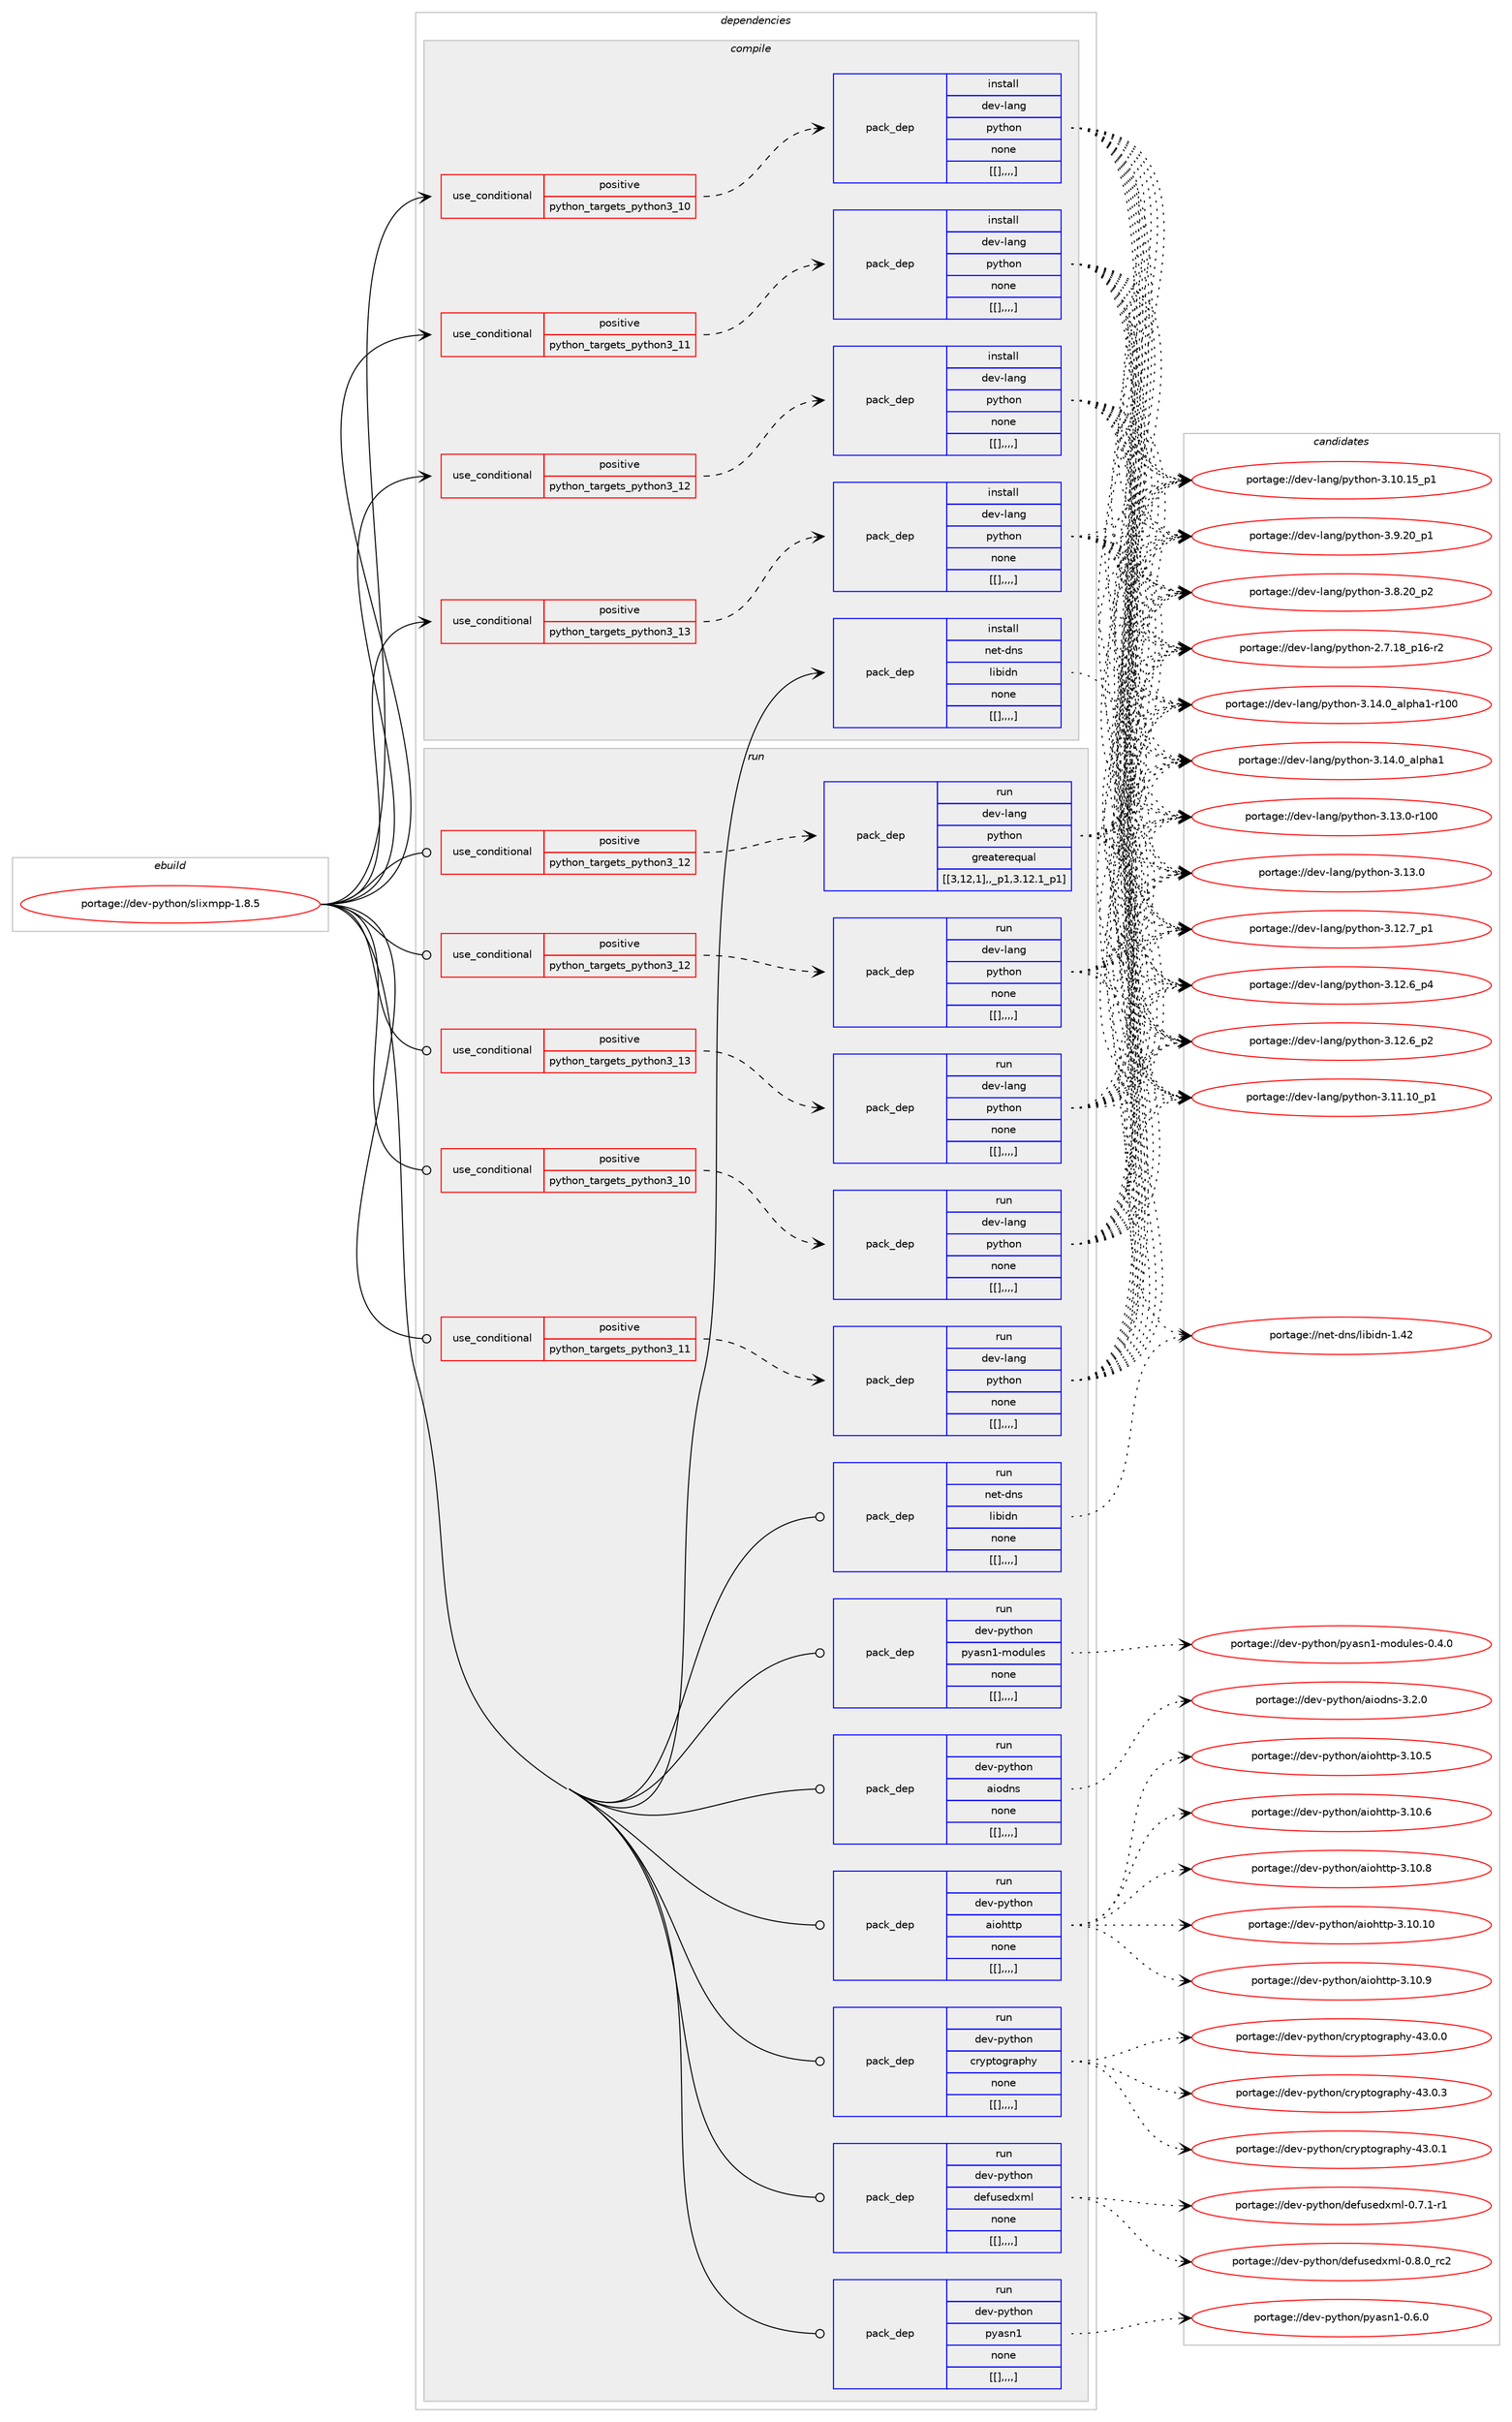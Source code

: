 digraph prolog {

# *************
# Graph options
# *************

newrank=true;
concentrate=true;
compound=true;
graph [rankdir=LR,fontname=Helvetica,fontsize=10,ranksep=1.5];#, ranksep=2.5, nodesep=0.2];
edge  [arrowhead=vee];
node  [fontname=Helvetica,fontsize=10];

# **********
# The ebuild
# **********

subgraph cluster_leftcol {
color=gray;
label=<<i>ebuild</i>>;
id [label="portage://dev-python/slixmpp-1.8.5", color=red, width=4, href="../dev-python/slixmpp-1.8.5.svg"];
}

# ****************
# The dependencies
# ****************

subgraph cluster_midcol {
color=gray;
label=<<i>dependencies</i>>;
subgraph cluster_compile {
fillcolor="#eeeeee";
style=filled;
label=<<i>compile</i>>;
subgraph cond42497 {
dependency170569 [label=<<TABLE BORDER="0" CELLBORDER="1" CELLSPACING="0" CELLPADDING="4"><TR><TD ROWSPAN="3" CELLPADDING="10">use_conditional</TD></TR><TR><TD>positive</TD></TR><TR><TD>python_targets_python3_10</TD></TR></TABLE>>, shape=none, color=red];
subgraph pack126722 {
dependency170573 [label=<<TABLE BORDER="0" CELLBORDER="1" CELLSPACING="0" CELLPADDING="4" WIDTH="220"><TR><TD ROWSPAN="6" CELLPADDING="30">pack_dep</TD></TR><TR><TD WIDTH="110">install</TD></TR><TR><TD>dev-lang</TD></TR><TR><TD>python</TD></TR><TR><TD>none</TD></TR><TR><TD>[[],,,,]</TD></TR></TABLE>>, shape=none, color=blue];
}
dependency170569:e -> dependency170573:w [weight=20,style="dashed",arrowhead="vee"];
}
id:e -> dependency170569:w [weight=20,style="solid",arrowhead="vee"];
subgraph cond42521 {
dependency170613 [label=<<TABLE BORDER="0" CELLBORDER="1" CELLSPACING="0" CELLPADDING="4"><TR><TD ROWSPAN="3" CELLPADDING="10">use_conditional</TD></TR><TR><TD>positive</TD></TR><TR><TD>python_targets_python3_11</TD></TR></TABLE>>, shape=none, color=red];
subgraph pack126750 {
dependency170650 [label=<<TABLE BORDER="0" CELLBORDER="1" CELLSPACING="0" CELLPADDING="4" WIDTH="220"><TR><TD ROWSPAN="6" CELLPADDING="30">pack_dep</TD></TR><TR><TD WIDTH="110">install</TD></TR><TR><TD>dev-lang</TD></TR><TR><TD>python</TD></TR><TR><TD>none</TD></TR><TR><TD>[[],,,,]</TD></TR></TABLE>>, shape=none, color=blue];
}
dependency170613:e -> dependency170650:w [weight=20,style="dashed",arrowhead="vee"];
}
id:e -> dependency170613:w [weight=20,style="solid",arrowhead="vee"];
subgraph cond42539 {
dependency170660 [label=<<TABLE BORDER="0" CELLBORDER="1" CELLSPACING="0" CELLPADDING="4"><TR><TD ROWSPAN="3" CELLPADDING="10">use_conditional</TD></TR><TR><TD>positive</TD></TR><TR><TD>python_targets_python3_12</TD></TR></TABLE>>, shape=none, color=red];
subgraph pack126783 {
dependency170662 [label=<<TABLE BORDER="0" CELLBORDER="1" CELLSPACING="0" CELLPADDING="4" WIDTH="220"><TR><TD ROWSPAN="6" CELLPADDING="30">pack_dep</TD></TR><TR><TD WIDTH="110">install</TD></TR><TR><TD>dev-lang</TD></TR><TR><TD>python</TD></TR><TR><TD>none</TD></TR><TR><TD>[[],,,,]</TD></TR></TABLE>>, shape=none, color=blue];
}
dependency170660:e -> dependency170662:w [weight=20,style="dashed",arrowhead="vee"];
}
id:e -> dependency170660:w [weight=20,style="solid",arrowhead="vee"];
subgraph cond42540 {
dependency170671 [label=<<TABLE BORDER="0" CELLBORDER="1" CELLSPACING="0" CELLPADDING="4"><TR><TD ROWSPAN="3" CELLPADDING="10">use_conditional</TD></TR><TR><TD>positive</TD></TR><TR><TD>python_targets_python3_13</TD></TR></TABLE>>, shape=none, color=red];
subgraph pack126795 {
dependency170700 [label=<<TABLE BORDER="0" CELLBORDER="1" CELLSPACING="0" CELLPADDING="4" WIDTH="220"><TR><TD ROWSPAN="6" CELLPADDING="30">pack_dep</TD></TR><TR><TD WIDTH="110">install</TD></TR><TR><TD>dev-lang</TD></TR><TR><TD>python</TD></TR><TR><TD>none</TD></TR><TR><TD>[[],,,,]</TD></TR></TABLE>>, shape=none, color=blue];
}
dependency170671:e -> dependency170700:w [weight=20,style="dashed",arrowhead="vee"];
}
id:e -> dependency170671:w [weight=20,style="solid",arrowhead="vee"];
subgraph pack126810 {
dependency170714 [label=<<TABLE BORDER="0" CELLBORDER="1" CELLSPACING="0" CELLPADDING="4" WIDTH="220"><TR><TD ROWSPAN="6" CELLPADDING="30">pack_dep</TD></TR><TR><TD WIDTH="110">install</TD></TR><TR><TD>net-dns</TD></TR><TR><TD>libidn</TD></TR><TR><TD>none</TD></TR><TR><TD>[[],,,,]</TD></TR></TABLE>>, shape=none, color=blue];
}
id:e -> dependency170714:w [weight=20,style="solid",arrowhead="vee"];
}
subgraph cluster_compileandrun {
fillcolor="#eeeeee";
style=filled;
label=<<i>compile and run</i>>;
}
subgraph cluster_run {
fillcolor="#eeeeee";
style=filled;
label=<<i>run</i>>;
subgraph cond42577 {
dependency170806 [label=<<TABLE BORDER="0" CELLBORDER="1" CELLSPACING="0" CELLPADDING="4"><TR><TD ROWSPAN="3" CELLPADDING="10">use_conditional</TD></TR><TR><TD>positive</TD></TR><TR><TD>python_targets_python3_10</TD></TR></TABLE>>, shape=none, color=red];
subgraph pack126890 {
dependency170863 [label=<<TABLE BORDER="0" CELLBORDER="1" CELLSPACING="0" CELLPADDING="4" WIDTH="220"><TR><TD ROWSPAN="6" CELLPADDING="30">pack_dep</TD></TR><TR><TD WIDTH="110">run</TD></TR><TR><TD>dev-lang</TD></TR><TR><TD>python</TD></TR><TR><TD>none</TD></TR><TR><TD>[[],,,,]</TD></TR></TABLE>>, shape=none, color=blue];
}
dependency170806:e -> dependency170863:w [weight=20,style="dashed",arrowhead="vee"];
}
id:e -> dependency170806:w [weight=20,style="solid",arrowhead="odot"];
subgraph cond42652 {
dependency170971 [label=<<TABLE BORDER="0" CELLBORDER="1" CELLSPACING="0" CELLPADDING="4"><TR><TD ROWSPAN="3" CELLPADDING="10">use_conditional</TD></TR><TR><TD>positive</TD></TR><TR><TD>python_targets_python3_11</TD></TR></TABLE>>, shape=none, color=red];
subgraph pack126983 {
dependency171028 [label=<<TABLE BORDER="0" CELLBORDER="1" CELLSPACING="0" CELLPADDING="4" WIDTH="220"><TR><TD ROWSPAN="6" CELLPADDING="30">pack_dep</TD></TR><TR><TD WIDTH="110">run</TD></TR><TR><TD>dev-lang</TD></TR><TR><TD>python</TD></TR><TR><TD>none</TD></TR><TR><TD>[[],,,,]</TD></TR></TABLE>>, shape=none, color=blue];
}
dependency170971:e -> dependency171028:w [weight=20,style="dashed",arrowhead="vee"];
}
id:e -> dependency170971:w [weight=20,style="solid",arrowhead="odot"];
subgraph cond42691 {
dependency171034 [label=<<TABLE BORDER="0" CELLBORDER="1" CELLSPACING="0" CELLPADDING="4"><TR><TD ROWSPAN="3" CELLPADDING="10">use_conditional</TD></TR><TR><TD>positive</TD></TR><TR><TD>python_targets_python3_12</TD></TR></TABLE>>, shape=none, color=red];
subgraph pack127004 {
dependency171070 [label=<<TABLE BORDER="0" CELLBORDER="1" CELLSPACING="0" CELLPADDING="4" WIDTH="220"><TR><TD ROWSPAN="6" CELLPADDING="30">pack_dep</TD></TR><TR><TD WIDTH="110">run</TD></TR><TR><TD>dev-lang</TD></TR><TR><TD>python</TD></TR><TR><TD>greaterequal</TD></TR><TR><TD>[[3,12,1],,_p1,3.12.1_p1]</TD></TR></TABLE>>, shape=none, color=blue];
}
dependency171034:e -> dependency171070:w [weight=20,style="dashed",arrowhead="vee"];
}
id:e -> dependency171034:w [weight=20,style="solid",arrowhead="odot"];
subgraph cond42744 {
dependency171159 [label=<<TABLE BORDER="0" CELLBORDER="1" CELLSPACING="0" CELLPADDING="4"><TR><TD ROWSPAN="3" CELLPADDING="10">use_conditional</TD></TR><TR><TD>positive</TD></TR><TR><TD>python_targets_python3_12</TD></TR></TABLE>>, shape=none, color=red];
subgraph pack127077 {
dependency171182 [label=<<TABLE BORDER="0" CELLBORDER="1" CELLSPACING="0" CELLPADDING="4" WIDTH="220"><TR><TD ROWSPAN="6" CELLPADDING="30">pack_dep</TD></TR><TR><TD WIDTH="110">run</TD></TR><TR><TD>dev-lang</TD></TR><TR><TD>python</TD></TR><TR><TD>none</TD></TR><TR><TD>[[],,,,]</TD></TR></TABLE>>, shape=none, color=blue];
}
dependency171159:e -> dependency171182:w [weight=20,style="dashed",arrowhead="vee"];
}
id:e -> dependency171159:w [weight=20,style="solid",arrowhead="odot"];
subgraph cond42764 {
dependency171214 [label=<<TABLE BORDER="0" CELLBORDER="1" CELLSPACING="0" CELLPADDING="4"><TR><TD ROWSPAN="3" CELLPADDING="10">use_conditional</TD></TR><TR><TD>positive</TD></TR><TR><TD>python_targets_python3_13</TD></TR></TABLE>>, shape=none, color=red];
subgraph pack127109 {
dependency171229 [label=<<TABLE BORDER="0" CELLBORDER="1" CELLSPACING="0" CELLPADDING="4" WIDTH="220"><TR><TD ROWSPAN="6" CELLPADDING="30">pack_dep</TD></TR><TR><TD WIDTH="110">run</TD></TR><TR><TD>dev-lang</TD></TR><TR><TD>python</TD></TR><TR><TD>none</TD></TR><TR><TD>[[],,,,]</TD></TR></TABLE>>, shape=none, color=blue];
}
dependency171214:e -> dependency171229:w [weight=20,style="dashed",arrowhead="vee"];
}
id:e -> dependency171214:w [weight=20,style="solid",arrowhead="odot"];
subgraph pack127132 {
dependency171347 [label=<<TABLE BORDER="0" CELLBORDER="1" CELLSPACING="0" CELLPADDING="4" WIDTH="220"><TR><TD ROWSPAN="6" CELLPADDING="30">pack_dep</TD></TR><TR><TD WIDTH="110">run</TD></TR><TR><TD>dev-python</TD></TR><TR><TD>aiodns</TD></TR><TR><TD>none</TD></TR><TR><TD>[[],,,,]</TD></TR></TABLE>>, shape=none, color=blue];
}
id:e -> dependency171347:w [weight=20,style="solid",arrowhead="odot"];
subgraph pack127200 {
dependency171391 [label=<<TABLE BORDER="0" CELLBORDER="1" CELLSPACING="0" CELLPADDING="4" WIDTH="220"><TR><TD ROWSPAN="6" CELLPADDING="30">pack_dep</TD></TR><TR><TD WIDTH="110">run</TD></TR><TR><TD>dev-python</TD></TR><TR><TD>aiohttp</TD></TR><TR><TD>none</TD></TR><TR><TD>[[],,,,]</TD></TR></TABLE>>, shape=none, color=blue];
}
id:e -> dependency171391:w [weight=20,style="solid",arrowhead="odot"];
subgraph pack127214 {
dependency171463 [label=<<TABLE BORDER="0" CELLBORDER="1" CELLSPACING="0" CELLPADDING="4" WIDTH="220"><TR><TD ROWSPAN="6" CELLPADDING="30">pack_dep</TD></TR><TR><TD WIDTH="110">run</TD></TR><TR><TD>dev-python</TD></TR><TR><TD>cryptography</TD></TR><TR><TD>none</TD></TR><TR><TD>[[],,,,]</TD></TR></TABLE>>, shape=none, color=blue];
}
id:e -> dependency171463:w [weight=20,style="solid",arrowhead="odot"];
subgraph pack127252 {
dependency171467 [label=<<TABLE BORDER="0" CELLBORDER="1" CELLSPACING="0" CELLPADDING="4" WIDTH="220"><TR><TD ROWSPAN="6" CELLPADDING="30">pack_dep</TD></TR><TR><TD WIDTH="110">run</TD></TR><TR><TD>dev-python</TD></TR><TR><TD>defusedxml</TD></TR><TR><TD>none</TD></TR><TR><TD>[[],,,,]</TD></TR></TABLE>>, shape=none, color=blue];
}
id:e -> dependency171467:w [weight=20,style="solid",arrowhead="odot"];
subgraph pack127254 {
dependency171516 [label=<<TABLE BORDER="0" CELLBORDER="1" CELLSPACING="0" CELLPADDING="4" WIDTH="220"><TR><TD ROWSPAN="6" CELLPADDING="30">pack_dep</TD></TR><TR><TD WIDTH="110">run</TD></TR><TR><TD>dev-python</TD></TR><TR><TD>pyasn1</TD></TR><TR><TD>none</TD></TR><TR><TD>[[],,,,]</TD></TR></TABLE>>, shape=none, color=blue];
}
id:e -> dependency171516:w [weight=20,style="solid",arrowhead="odot"];
subgraph pack127287 {
dependency171522 [label=<<TABLE BORDER="0" CELLBORDER="1" CELLSPACING="0" CELLPADDING="4" WIDTH="220"><TR><TD ROWSPAN="6" CELLPADDING="30">pack_dep</TD></TR><TR><TD WIDTH="110">run</TD></TR><TR><TD>dev-python</TD></TR><TR><TD>pyasn1-modules</TD></TR><TR><TD>none</TD></TR><TR><TD>[[],,,,]</TD></TR></TABLE>>, shape=none, color=blue];
}
id:e -> dependency171522:w [weight=20,style="solid",arrowhead="odot"];
subgraph pack127301 {
dependency171575 [label=<<TABLE BORDER="0" CELLBORDER="1" CELLSPACING="0" CELLPADDING="4" WIDTH="220"><TR><TD ROWSPAN="6" CELLPADDING="30">pack_dep</TD></TR><TR><TD WIDTH="110">run</TD></TR><TR><TD>net-dns</TD></TR><TR><TD>libidn</TD></TR><TR><TD>none</TD></TR><TR><TD>[[],,,,]</TD></TR></TABLE>>, shape=none, color=blue];
}
id:e -> dependency171575:w [weight=20,style="solid",arrowhead="odot"];
}
}

# **************
# The candidates
# **************

subgraph cluster_choices {
rank=same;
color=gray;
label=<<i>candidates</i>>;

subgraph choice127094 {
color=black;
nodesep=1;
choice100101118451089711010347112121116104111110455146495246489597108112104974945114494848 [label="portage://dev-lang/python-3.14.0_alpha1-r100", color=red, width=4,href="../dev-lang/python-3.14.0_alpha1-r100.svg"];
choice1001011184510897110103471121211161041111104551464952464895971081121049749 [label="portage://dev-lang/python-3.14.0_alpha1", color=red, width=4,href="../dev-lang/python-3.14.0_alpha1.svg"];
choice1001011184510897110103471121211161041111104551464951464845114494848 [label="portage://dev-lang/python-3.13.0-r100", color=red, width=4,href="../dev-lang/python-3.13.0-r100.svg"];
choice10010111845108971101034711212111610411111045514649514648 [label="portage://dev-lang/python-3.13.0", color=red, width=4,href="../dev-lang/python-3.13.0.svg"];
choice100101118451089711010347112121116104111110455146495046559511249 [label="portage://dev-lang/python-3.12.7_p1", color=red, width=4,href="../dev-lang/python-3.12.7_p1.svg"];
choice100101118451089711010347112121116104111110455146495046549511252 [label="portage://dev-lang/python-3.12.6_p4", color=red, width=4,href="../dev-lang/python-3.12.6_p4.svg"];
choice100101118451089711010347112121116104111110455146495046549511250 [label="portage://dev-lang/python-3.12.6_p2", color=red, width=4,href="../dev-lang/python-3.12.6_p2.svg"];
choice10010111845108971101034711212111610411111045514649494649489511249 [label="portage://dev-lang/python-3.11.10_p1", color=red, width=4,href="../dev-lang/python-3.11.10_p1.svg"];
choice10010111845108971101034711212111610411111045514649484649539511249 [label="portage://dev-lang/python-3.10.15_p1", color=red, width=4,href="../dev-lang/python-3.10.15_p1.svg"];
choice100101118451089711010347112121116104111110455146574650489511249 [label="portage://dev-lang/python-3.9.20_p1", color=red, width=4,href="../dev-lang/python-3.9.20_p1.svg"];
choice100101118451089711010347112121116104111110455146564650489511250 [label="portage://dev-lang/python-3.8.20_p2", color=red, width=4,href="../dev-lang/python-3.8.20_p2.svg"];
choice100101118451089711010347112121116104111110455046554649569511249544511450 [label="portage://dev-lang/python-2.7.18_p16-r2", color=red, width=4,href="../dev-lang/python-2.7.18_p16-r2.svg"];
dependency170573:e -> choice100101118451089711010347112121116104111110455146495246489597108112104974945114494848:w [style=dotted,weight="100"];
dependency170573:e -> choice1001011184510897110103471121211161041111104551464952464895971081121049749:w [style=dotted,weight="100"];
dependency170573:e -> choice1001011184510897110103471121211161041111104551464951464845114494848:w [style=dotted,weight="100"];
dependency170573:e -> choice10010111845108971101034711212111610411111045514649514648:w [style=dotted,weight="100"];
dependency170573:e -> choice100101118451089711010347112121116104111110455146495046559511249:w [style=dotted,weight="100"];
dependency170573:e -> choice100101118451089711010347112121116104111110455146495046549511252:w [style=dotted,weight="100"];
dependency170573:e -> choice100101118451089711010347112121116104111110455146495046549511250:w [style=dotted,weight="100"];
dependency170573:e -> choice10010111845108971101034711212111610411111045514649494649489511249:w [style=dotted,weight="100"];
dependency170573:e -> choice10010111845108971101034711212111610411111045514649484649539511249:w [style=dotted,weight="100"];
dependency170573:e -> choice100101118451089711010347112121116104111110455146574650489511249:w [style=dotted,weight="100"];
dependency170573:e -> choice100101118451089711010347112121116104111110455146564650489511250:w [style=dotted,weight="100"];
dependency170573:e -> choice100101118451089711010347112121116104111110455046554649569511249544511450:w [style=dotted,weight="100"];
}
subgraph choice127098 {
color=black;
nodesep=1;
choice100101118451089711010347112121116104111110455146495246489597108112104974945114494848 [label="portage://dev-lang/python-3.14.0_alpha1-r100", color=red, width=4,href="../dev-lang/python-3.14.0_alpha1-r100.svg"];
choice1001011184510897110103471121211161041111104551464952464895971081121049749 [label="portage://dev-lang/python-3.14.0_alpha1", color=red, width=4,href="../dev-lang/python-3.14.0_alpha1.svg"];
choice1001011184510897110103471121211161041111104551464951464845114494848 [label="portage://dev-lang/python-3.13.0-r100", color=red, width=4,href="../dev-lang/python-3.13.0-r100.svg"];
choice10010111845108971101034711212111610411111045514649514648 [label="portage://dev-lang/python-3.13.0", color=red, width=4,href="../dev-lang/python-3.13.0.svg"];
choice100101118451089711010347112121116104111110455146495046559511249 [label="portage://dev-lang/python-3.12.7_p1", color=red, width=4,href="../dev-lang/python-3.12.7_p1.svg"];
choice100101118451089711010347112121116104111110455146495046549511252 [label="portage://dev-lang/python-3.12.6_p4", color=red, width=4,href="../dev-lang/python-3.12.6_p4.svg"];
choice100101118451089711010347112121116104111110455146495046549511250 [label="portage://dev-lang/python-3.12.6_p2", color=red, width=4,href="../dev-lang/python-3.12.6_p2.svg"];
choice10010111845108971101034711212111610411111045514649494649489511249 [label="portage://dev-lang/python-3.11.10_p1", color=red, width=4,href="../dev-lang/python-3.11.10_p1.svg"];
choice10010111845108971101034711212111610411111045514649484649539511249 [label="portage://dev-lang/python-3.10.15_p1", color=red, width=4,href="../dev-lang/python-3.10.15_p1.svg"];
choice100101118451089711010347112121116104111110455146574650489511249 [label="portage://dev-lang/python-3.9.20_p1", color=red, width=4,href="../dev-lang/python-3.9.20_p1.svg"];
choice100101118451089711010347112121116104111110455146564650489511250 [label="portage://dev-lang/python-3.8.20_p2", color=red, width=4,href="../dev-lang/python-3.8.20_p2.svg"];
choice100101118451089711010347112121116104111110455046554649569511249544511450 [label="portage://dev-lang/python-2.7.18_p16-r2", color=red, width=4,href="../dev-lang/python-2.7.18_p16-r2.svg"];
dependency170650:e -> choice100101118451089711010347112121116104111110455146495246489597108112104974945114494848:w [style=dotted,weight="100"];
dependency170650:e -> choice1001011184510897110103471121211161041111104551464952464895971081121049749:w [style=dotted,weight="100"];
dependency170650:e -> choice1001011184510897110103471121211161041111104551464951464845114494848:w [style=dotted,weight="100"];
dependency170650:e -> choice10010111845108971101034711212111610411111045514649514648:w [style=dotted,weight="100"];
dependency170650:e -> choice100101118451089711010347112121116104111110455146495046559511249:w [style=dotted,weight="100"];
dependency170650:e -> choice100101118451089711010347112121116104111110455146495046549511252:w [style=dotted,weight="100"];
dependency170650:e -> choice100101118451089711010347112121116104111110455146495046549511250:w [style=dotted,weight="100"];
dependency170650:e -> choice10010111845108971101034711212111610411111045514649494649489511249:w [style=dotted,weight="100"];
dependency170650:e -> choice10010111845108971101034711212111610411111045514649484649539511249:w [style=dotted,weight="100"];
dependency170650:e -> choice100101118451089711010347112121116104111110455146574650489511249:w [style=dotted,weight="100"];
dependency170650:e -> choice100101118451089711010347112121116104111110455146564650489511250:w [style=dotted,weight="100"];
dependency170650:e -> choice100101118451089711010347112121116104111110455046554649569511249544511450:w [style=dotted,weight="100"];
}
subgraph choice127116 {
color=black;
nodesep=1;
choice100101118451089711010347112121116104111110455146495246489597108112104974945114494848 [label="portage://dev-lang/python-3.14.0_alpha1-r100", color=red, width=4,href="../dev-lang/python-3.14.0_alpha1-r100.svg"];
choice1001011184510897110103471121211161041111104551464952464895971081121049749 [label="portage://dev-lang/python-3.14.0_alpha1", color=red, width=4,href="../dev-lang/python-3.14.0_alpha1.svg"];
choice1001011184510897110103471121211161041111104551464951464845114494848 [label="portage://dev-lang/python-3.13.0-r100", color=red, width=4,href="../dev-lang/python-3.13.0-r100.svg"];
choice10010111845108971101034711212111610411111045514649514648 [label="portage://dev-lang/python-3.13.0", color=red, width=4,href="../dev-lang/python-3.13.0.svg"];
choice100101118451089711010347112121116104111110455146495046559511249 [label="portage://dev-lang/python-3.12.7_p1", color=red, width=4,href="../dev-lang/python-3.12.7_p1.svg"];
choice100101118451089711010347112121116104111110455146495046549511252 [label="portage://dev-lang/python-3.12.6_p4", color=red, width=4,href="../dev-lang/python-3.12.6_p4.svg"];
choice100101118451089711010347112121116104111110455146495046549511250 [label="portage://dev-lang/python-3.12.6_p2", color=red, width=4,href="../dev-lang/python-3.12.6_p2.svg"];
choice10010111845108971101034711212111610411111045514649494649489511249 [label="portage://dev-lang/python-3.11.10_p1", color=red, width=4,href="../dev-lang/python-3.11.10_p1.svg"];
choice10010111845108971101034711212111610411111045514649484649539511249 [label="portage://dev-lang/python-3.10.15_p1", color=red, width=4,href="../dev-lang/python-3.10.15_p1.svg"];
choice100101118451089711010347112121116104111110455146574650489511249 [label="portage://dev-lang/python-3.9.20_p1", color=red, width=4,href="../dev-lang/python-3.9.20_p1.svg"];
choice100101118451089711010347112121116104111110455146564650489511250 [label="portage://dev-lang/python-3.8.20_p2", color=red, width=4,href="../dev-lang/python-3.8.20_p2.svg"];
choice100101118451089711010347112121116104111110455046554649569511249544511450 [label="portage://dev-lang/python-2.7.18_p16-r2", color=red, width=4,href="../dev-lang/python-2.7.18_p16-r2.svg"];
dependency170662:e -> choice100101118451089711010347112121116104111110455146495246489597108112104974945114494848:w [style=dotted,weight="100"];
dependency170662:e -> choice1001011184510897110103471121211161041111104551464952464895971081121049749:w [style=dotted,weight="100"];
dependency170662:e -> choice1001011184510897110103471121211161041111104551464951464845114494848:w [style=dotted,weight="100"];
dependency170662:e -> choice10010111845108971101034711212111610411111045514649514648:w [style=dotted,weight="100"];
dependency170662:e -> choice100101118451089711010347112121116104111110455146495046559511249:w [style=dotted,weight="100"];
dependency170662:e -> choice100101118451089711010347112121116104111110455146495046549511252:w [style=dotted,weight="100"];
dependency170662:e -> choice100101118451089711010347112121116104111110455146495046549511250:w [style=dotted,weight="100"];
dependency170662:e -> choice10010111845108971101034711212111610411111045514649494649489511249:w [style=dotted,weight="100"];
dependency170662:e -> choice10010111845108971101034711212111610411111045514649484649539511249:w [style=dotted,weight="100"];
dependency170662:e -> choice100101118451089711010347112121116104111110455146574650489511249:w [style=dotted,weight="100"];
dependency170662:e -> choice100101118451089711010347112121116104111110455146564650489511250:w [style=dotted,weight="100"];
dependency170662:e -> choice100101118451089711010347112121116104111110455046554649569511249544511450:w [style=dotted,weight="100"];
}
subgraph choice127124 {
color=black;
nodesep=1;
choice100101118451089711010347112121116104111110455146495246489597108112104974945114494848 [label="portage://dev-lang/python-3.14.0_alpha1-r100", color=red, width=4,href="../dev-lang/python-3.14.0_alpha1-r100.svg"];
choice1001011184510897110103471121211161041111104551464952464895971081121049749 [label="portage://dev-lang/python-3.14.0_alpha1", color=red, width=4,href="../dev-lang/python-3.14.0_alpha1.svg"];
choice1001011184510897110103471121211161041111104551464951464845114494848 [label="portage://dev-lang/python-3.13.0-r100", color=red, width=4,href="../dev-lang/python-3.13.0-r100.svg"];
choice10010111845108971101034711212111610411111045514649514648 [label="portage://dev-lang/python-3.13.0", color=red, width=4,href="../dev-lang/python-3.13.0.svg"];
choice100101118451089711010347112121116104111110455146495046559511249 [label="portage://dev-lang/python-3.12.7_p1", color=red, width=4,href="../dev-lang/python-3.12.7_p1.svg"];
choice100101118451089711010347112121116104111110455146495046549511252 [label="portage://dev-lang/python-3.12.6_p4", color=red, width=4,href="../dev-lang/python-3.12.6_p4.svg"];
choice100101118451089711010347112121116104111110455146495046549511250 [label="portage://dev-lang/python-3.12.6_p2", color=red, width=4,href="../dev-lang/python-3.12.6_p2.svg"];
choice10010111845108971101034711212111610411111045514649494649489511249 [label="portage://dev-lang/python-3.11.10_p1", color=red, width=4,href="../dev-lang/python-3.11.10_p1.svg"];
choice10010111845108971101034711212111610411111045514649484649539511249 [label="portage://dev-lang/python-3.10.15_p1", color=red, width=4,href="../dev-lang/python-3.10.15_p1.svg"];
choice100101118451089711010347112121116104111110455146574650489511249 [label="portage://dev-lang/python-3.9.20_p1", color=red, width=4,href="../dev-lang/python-3.9.20_p1.svg"];
choice100101118451089711010347112121116104111110455146564650489511250 [label="portage://dev-lang/python-3.8.20_p2", color=red, width=4,href="../dev-lang/python-3.8.20_p2.svg"];
choice100101118451089711010347112121116104111110455046554649569511249544511450 [label="portage://dev-lang/python-2.7.18_p16-r2", color=red, width=4,href="../dev-lang/python-2.7.18_p16-r2.svg"];
dependency170700:e -> choice100101118451089711010347112121116104111110455146495246489597108112104974945114494848:w [style=dotted,weight="100"];
dependency170700:e -> choice1001011184510897110103471121211161041111104551464952464895971081121049749:w [style=dotted,weight="100"];
dependency170700:e -> choice1001011184510897110103471121211161041111104551464951464845114494848:w [style=dotted,weight="100"];
dependency170700:e -> choice10010111845108971101034711212111610411111045514649514648:w [style=dotted,weight="100"];
dependency170700:e -> choice100101118451089711010347112121116104111110455146495046559511249:w [style=dotted,weight="100"];
dependency170700:e -> choice100101118451089711010347112121116104111110455146495046549511252:w [style=dotted,weight="100"];
dependency170700:e -> choice100101118451089711010347112121116104111110455146495046549511250:w [style=dotted,weight="100"];
dependency170700:e -> choice10010111845108971101034711212111610411111045514649494649489511249:w [style=dotted,weight="100"];
dependency170700:e -> choice10010111845108971101034711212111610411111045514649484649539511249:w [style=dotted,weight="100"];
dependency170700:e -> choice100101118451089711010347112121116104111110455146574650489511249:w [style=dotted,weight="100"];
dependency170700:e -> choice100101118451089711010347112121116104111110455146564650489511250:w [style=dotted,weight="100"];
dependency170700:e -> choice100101118451089711010347112121116104111110455046554649569511249544511450:w [style=dotted,weight="100"];
}
subgraph choice127133 {
color=black;
nodesep=1;
choice1101011164510011011547108105981051001104549465250 [label="portage://net-dns/libidn-1.42", color=red, width=4,href="../net-dns/libidn-1.42.svg"];
dependency170714:e -> choice1101011164510011011547108105981051001104549465250:w [style=dotted,weight="100"];
}
subgraph choice127146 {
color=black;
nodesep=1;
choice100101118451089711010347112121116104111110455146495246489597108112104974945114494848 [label="portage://dev-lang/python-3.14.0_alpha1-r100", color=red, width=4,href="../dev-lang/python-3.14.0_alpha1-r100.svg"];
choice1001011184510897110103471121211161041111104551464952464895971081121049749 [label="portage://dev-lang/python-3.14.0_alpha1", color=red, width=4,href="../dev-lang/python-3.14.0_alpha1.svg"];
choice1001011184510897110103471121211161041111104551464951464845114494848 [label="portage://dev-lang/python-3.13.0-r100", color=red, width=4,href="../dev-lang/python-3.13.0-r100.svg"];
choice10010111845108971101034711212111610411111045514649514648 [label="portage://dev-lang/python-3.13.0", color=red, width=4,href="../dev-lang/python-3.13.0.svg"];
choice100101118451089711010347112121116104111110455146495046559511249 [label="portage://dev-lang/python-3.12.7_p1", color=red, width=4,href="../dev-lang/python-3.12.7_p1.svg"];
choice100101118451089711010347112121116104111110455146495046549511252 [label="portage://dev-lang/python-3.12.6_p4", color=red, width=4,href="../dev-lang/python-3.12.6_p4.svg"];
choice100101118451089711010347112121116104111110455146495046549511250 [label="portage://dev-lang/python-3.12.6_p2", color=red, width=4,href="../dev-lang/python-3.12.6_p2.svg"];
choice10010111845108971101034711212111610411111045514649494649489511249 [label="portage://dev-lang/python-3.11.10_p1", color=red, width=4,href="../dev-lang/python-3.11.10_p1.svg"];
choice10010111845108971101034711212111610411111045514649484649539511249 [label="portage://dev-lang/python-3.10.15_p1", color=red, width=4,href="../dev-lang/python-3.10.15_p1.svg"];
choice100101118451089711010347112121116104111110455146574650489511249 [label="portage://dev-lang/python-3.9.20_p1", color=red, width=4,href="../dev-lang/python-3.9.20_p1.svg"];
choice100101118451089711010347112121116104111110455146564650489511250 [label="portage://dev-lang/python-3.8.20_p2", color=red, width=4,href="../dev-lang/python-3.8.20_p2.svg"];
choice100101118451089711010347112121116104111110455046554649569511249544511450 [label="portage://dev-lang/python-2.7.18_p16-r2", color=red, width=4,href="../dev-lang/python-2.7.18_p16-r2.svg"];
dependency170863:e -> choice100101118451089711010347112121116104111110455146495246489597108112104974945114494848:w [style=dotted,weight="100"];
dependency170863:e -> choice1001011184510897110103471121211161041111104551464952464895971081121049749:w [style=dotted,weight="100"];
dependency170863:e -> choice1001011184510897110103471121211161041111104551464951464845114494848:w [style=dotted,weight="100"];
dependency170863:e -> choice10010111845108971101034711212111610411111045514649514648:w [style=dotted,weight="100"];
dependency170863:e -> choice100101118451089711010347112121116104111110455146495046559511249:w [style=dotted,weight="100"];
dependency170863:e -> choice100101118451089711010347112121116104111110455146495046549511252:w [style=dotted,weight="100"];
dependency170863:e -> choice100101118451089711010347112121116104111110455146495046549511250:w [style=dotted,weight="100"];
dependency170863:e -> choice10010111845108971101034711212111610411111045514649494649489511249:w [style=dotted,weight="100"];
dependency170863:e -> choice10010111845108971101034711212111610411111045514649484649539511249:w [style=dotted,weight="100"];
dependency170863:e -> choice100101118451089711010347112121116104111110455146574650489511249:w [style=dotted,weight="100"];
dependency170863:e -> choice100101118451089711010347112121116104111110455146564650489511250:w [style=dotted,weight="100"];
dependency170863:e -> choice100101118451089711010347112121116104111110455046554649569511249544511450:w [style=dotted,weight="100"];
}
subgraph choice127156 {
color=black;
nodesep=1;
choice100101118451089711010347112121116104111110455146495246489597108112104974945114494848 [label="portage://dev-lang/python-3.14.0_alpha1-r100", color=red, width=4,href="../dev-lang/python-3.14.0_alpha1-r100.svg"];
choice1001011184510897110103471121211161041111104551464952464895971081121049749 [label="portage://dev-lang/python-3.14.0_alpha1", color=red, width=4,href="../dev-lang/python-3.14.0_alpha1.svg"];
choice1001011184510897110103471121211161041111104551464951464845114494848 [label="portage://dev-lang/python-3.13.0-r100", color=red, width=4,href="../dev-lang/python-3.13.0-r100.svg"];
choice10010111845108971101034711212111610411111045514649514648 [label="portage://dev-lang/python-3.13.0", color=red, width=4,href="../dev-lang/python-3.13.0.svg"];
choice100101118451089711010347112121116104111110455146495046559511249 [label="portage://dev-lang/python-3.12.7_p1", color=red, width=4,href="../dev-lang/python-3.12.7_p1.svg"];
choice100101118451089711010347112121116104111110455146495046549511252 [label="portage://dev-lang/python-3.12.6_p4", color=red, width=4,href="../dev-lang/python-3.12.6_p4.svg"];
choice100101118451089711010347112121116104111110455146495046549511250 [label="portage://dev-lang/python-3.12.6_p2", color=red, width=4,href="../dev-lang/python-3.12.6_p2.svg"];
choice10010111845108971101034711212111610411111045514649494649489511249 [label="portage://dev-lang/python-3.11.10_p1", color=red, width=4,href="../dev-lang/python-3.11.10_p1.svg"];
choice10010111845108971101034711212111610411111045514649484649539511249 [label="portage://dev-lang/python-3.10.15_p1", color=red, width=4,href="../dev-lang/python-3.10.15_p1.svg"];
choice100101118451089711010347112121116104111110455146574650489511249 [label="portage://dev-lang/python-3.9.20_p1", color=red, width=4,href="../dev-lang/python-3.9.20_p1.svg"];
choice100101118451089711010347112121116104111110455146564650489511250 [label="portage://dev-lang/python-3.8.20_p2", color=red, width=4,href="../dev-lang/python-3.8.20_p2.svg"];
choice100101118451089711010347112121116104111110455046554649569511249544511450 [label="portage://dev-lang/python-2.7.18_p16-r2", color=red, width=4,href="../dev-lang/python-2.7.18_p16-r2.svg"];
dependency171028:e -> choice100101118451089711010347112121116104111110455146495246489597108112104974945114494848:w [style=dotted,weight="100"];
dependency171028:e -> choice1001011184510897110103471121211161041111104551464952464895971081121049749:w [style=dotted,weight="100"];
dependency171028:e -> choice1001011184510897110103471121211161041111104551464951464845114494848:w [style=dotted,weight="100"];
dependency171028:e -> choice10010111845108971101034711212111610411111045514649514648:w [style=dotted,weight="100"];
dependency171028:e -> choice100101118451089711010347112121116104111110455146495046559511249:w [style=dotted,weight="100"];
dependency171028:e -> choice100101118451089711010347112121116104111110455146495046549511252:w [style=dotted,weight="100"];
dependency171028:e -> choice100101118451089711010347112121116104111110455146495046549511250:w [style=dotted,weight="100"];
dependency171028:e -> choice10010111845108971101034711212111610411111045514649494649489511249:w [style=dotted,weight="100"];
dependency171028:e -> choice10010111845108971101034711212111610411111045514649484649539511249:w [style=dotted,weight="100"];
dependency171028:e -> choice100101118451089711010347112121116104111110455146574650489511249:w [style=dotted,weight="100"];
dependency171028:e -> choice100101118451089711010347112121116104111110455146564650489511250:w [style=dotted,weight="100"];
dependency171028:e -> choice100101118451089711010347112121116104111110455046554649569511249544511450:w [style=dotted,weight="100"];
}
subgraph choice127184 {
color=black;
nodesep=1;
choice100101118451089711010347112121116104111110455146495246489597108112104974945114494848 [label="portage://dev-lang/python-3.14.0_alpha1-r100", color=red, width=4,href="../dev-lang/python-3.14.0_alpha1-r100.svg"];
choice1001011184510897110103471121211161041111104551464952464895971081121049749 [label="portage://dev-lang/python-3.14.0_alpha1", color=red, width=4,href="../dev-lang/python-3.14.0_alpha1.svg"];
choice1001011184510897110103471121211161041111104551464951464845114494848 [label="portage://dev-lang/python-3.13.0-r100", color=red, width=4,href="../dev-lang/python-3.13.0-r100.svg"];
choice10010111845108971101034711212111610411111045514649514648 [label="portage://dev-lang/python-3.13.0", color=red, width=4,href="../dev-lang/python-3.13.0.svg"];
choice100101118451089711010347112121116104111110455146495046559511249 [label="portage://dev-lang/python-3.12.7_p1", color=red, width=4,href="../dev-lang/python-3.12.7_p1.svg"];
choice100101118451089711010347112121116104111110455146495046549511252 [label="portage://dev-lang/python-3.12.6_p4", color=red, width=4,href="../dev-lang/python-3.12.6_p4.svg"];
choice100101118451089711010347112121116104111110455146495046549511250 [label="portage://dev-lang/python-3.12.6_p2", color=red, width=4,href="../dev-lang/python-3.12.6_p2.svg"];
choice10010111845108971101034711212111610411111045514649494649489511249 [label="portage://dev-lang/python-3.11.10_p1", color=red, width=4,href="../dev-lang/python-3.11.10_p1.svg"];
choice10010111845108971101034711212111610411111045514649484649539511249 [label="portage://dev-lang/python-3.10.15_p1", color=red, width=4,href="../dev-lang/python-3.10.15_p1.svg"];
choice100101118451089711010347112121116104111110455146574650489511249 [label="portage://dev-lang/python-3.9.20_p1", color=red, width=4,href="../dev-lang/python-3.9.20_p1.svg"];
choice100101118451089711010347112121116104111110455146564650489511250 [label="portage://dev-lang/python-3.8.20_p2", color=red, width=4,href="../dev-lang/python-3.8.20_p2.svg"];
choice100101118451089711010347112121116104111110455046554649569511249544511450 [label="portage://dev-lang/python-2.7.18_p16-r2", color=red, width=4,href="../dev-lang/python-2.7.18_p16-r2.svg"];
dependency171070:e -> choice100101118451089711010347112121116104111110455146495246489597108112104974945114494848:w [style=dotted,weight="100"];
dependency171070:e -> choice1001011184510897110103471121211161041111104551464952464895971081121049749:w [style=dotted,weight="100"];
dependency171070:e -> choice1001011184510897110103471121211161041111104551464951464845114494848:w [style=dotted,weight="100"];
dependency171070:e -> choice10010111845108971101034711212111610411111045514649514648:w [style=dotted,weight="100"];
dependency171070:e -> choice100101118451089711010347112121116104111110455146495046559511249:w [style=dotted,weight="100"];
dependency171070:e -> choice100101118451089711010347112121116104111110455146495046549511252:w [style=dotted,weight="100"];
dependency171070:e -> choice100101118451089711010347112121116104111110455146495046549511250:w [style=dotted,weight="100"];
dependency171070:e -> choice10010111845108971101034711212111610411111045514649494649489511249:w [style=dotted,weight="100"];
dependency171070:e -> choice10010111845108971101034711212111610411111045514649484649539511249:w [style=dotted,weight="100"];
dependency171070:e -> choice100101118451089711010347112121116104111110455146574650489511249:w [style=dotted,weight="100"];
dependency171070:e -> choice100101118451089711010347112121116104111110455146564650489511250:w [style=dotted,weight="100"];
dependency171070:e -> choice100101118451089711010347112121116104111110455046554649569511249544511450:w [style=dotted,weight="100"];
}
subgraph choice127202 {
color=black;
nodesep=1;
choice100101118451089711010347112121116104111110455146495246489597108112104974945114494848 [label="portage://dev-lang/python-3.14.0_alpha1-r100", color=red, width=4,href="../dev-lang/python-3.14.0_alpha1-r100.svg"];
choice1001011184510897110103471121211161041111104551464952464895971081121049749 [label="portage://dev-lang/python-3.14.0_alpha1", color=red, width=4,href="../dev-lang/python-3.14.0_alpha1.svg"];
choice1001011184510897110103471121211161041111104551464951464845114494848 [label="portage://dev-lang/python-3.13.0-r100", color=red, width=4,href="../dev-lang/python-3.13.0-r100.svg"];
choice10010111845108971101034711212111610411111045514649514648 [label="portage://dev-lang/python-3.13.0", color=red, width=4,href="../dev-lang/python-3.13.0.svg"];
choice100101118451089711010347112121116104111110455146495046559511249 [label="portage://dev-lang/python-3.12.7_p1", color=red, width=4,href="../dev-lang/python-3.12.7_p1.svg"];
choice100101118451089711010347112121116104111110455146495046549511252 [label="portage://dev-lang/python-3.12.6_p4", color=red, width=4,href="../dev-lang/python-3.12.6_p4.svg"];
choice100101118451089711010347112121116104111110455146495046549511250 [label="portage://dev-lang/python-3.12.6_p2", color=red, width=4,href="../dev-lang/python-3.12.6_p2.svg"];
choice10010111845108971101034711212111610411111045514649494649489511249 [label="portage://dev-lang/python-3.11.10_p1", color=red, width=4,href="../dev-lang/python-3.11.10_p1.svg"];
choice10010111845108971101034711212111610411111045514649484649539511249 [label="portage://dev-lang/python-3.10.15_p1", color=red, width=4,href="../dev-lang/python-3.10.15_p1.svg"];
choice100101118451089711010347112121116104111110455146574650489511249 [label="portage://dev-lang/python-3.9.20_p1", color=red, width=4,href="../dev-lang/python-3.9.20_p1.svg"];
choice100101118451089711010347112121116104111110455146564650489511250 [label="portage://dev-lang/python-3.8.20_p2", color=red, width=4,href="../dev-lang/python-3.8.20_p2.svg"];
choice100101118451089711010347112121116104111110455046554649569511249544511450 [label="portage://dev-lang/python-2.7.18_p16-r2", color=red, width=4,href="../dev-lang/python-2.7.18_p16-r2.svg"];
dependency171182:e -> choice100101118451089711010347112121116104111110455146495246489597108112104974945114494848:w [style=dotted,weight="100"];
dependency171182:e -> choice1001011184510897110103471121211161041111104551464952464895971081121049749:w [style=dotted,weight="100"];
dependency171182:e -> choice1001011184510897110103471121211161041111104551464951464845114494848:w [style=dotted,weight="100"];
dependency171182:e -> choice10010111845108971101034711212111610411111045514649514648:w [style=dotted,weight="100"];
dependency171182:e -> choice100101118451089711010347112121116104111110455146495046559511249:w [style=dotted,weight="100"];
dependency171182:e -> choice100101118451089711010347112121116104111110455146495046549511252:w [style=dotted,weight="100"];
dependency171182:e -> choice100101118451089711010347112121116104111110455146495046549511250:w [style=dotted,weight="100"];
dependency171182:e -> choice10010111845108971101034711212111610411111045514649494649489511249:w [style=dotted,weight="100"];
dependency171182:e -> choice10010111845108971101034711212111610411111045514649484649539511249:w [style=dotted,weight="100"];
dependency171182:e -> choice100101118451089711010347112121116104111110455146574650489511249:w [style=dotted,weight="100"];
dependency171182:e -> choice100101118451089711010347112121116104111110455146564650489511250:w [style=dotted,weight="100"];
dependency171182:e -> choice100101118451089711010347112121116104111110455046554649569511249544511450:w [style=dotted,weight="100"];
}
subgraph choice127238 {
color=black;
nodesep=1;
choice100101118451089711010347112121116104111110455146495246489597108112104974945114494848 [label="portage://dev-lang/python-3.14.0_alpha1-r100", color=red, width=4,href="../dev-lang/python-3.14.0_alpha1-r100.svg"];
choice1001011184510897110103471121211161041111104551464952464895971081121049749 [label="portage://dev-lang/python-3.14.0_alpha1", color=red, width=4,href="../dev-lang/python-3.14.0_alpha1.svg"];
choice1001011184510897110103471121211161041111104551464951464845114494848 [label="portage://dev-lang/python-3.13.0-r100", color=red, width=4,href="../dev-lang/python-3.13.0-r100.svg"];
choice10010111845108971101034711212111610411111045514649514648 [label="portage://dev-lang/python-3.13.0", color=red, width=4,href="../dev-lang/python-3.13.0.svg"];
choice100101118451089711010347112121116104111110455146495046559511249 [label="portage://dev-lang/python-3.12.7_p1", color=red, width=4,href="../dev-lang/python-3.12.7_p1.svg"];
choice100101118451089711010347112121116104111110455146495046549511252 [label="portage://dev-lang/python-3.12.6_p4", color=red, width=4,href="../dev-lang/python-3.12.6_p4.svg"];
choice100101118451089711010347112121116104111110455146495046549511250 [label="portage://dev-lang/python-3.12.6_p2", color=red, width=4,href="../dev-lang/python-3.12.6_p2.svg"];
choice10010111845108971101034711212111610411111045514649494649489511249 [label="portage://dev-lang/python-3.11.10_p1", color=red, width=4,href="../dev-lang/python-3.11.10_p1.svg"];
choice10010111845108971101034711212111610411111045514649484649539511249 [label="portage://dev-lang/python-3.10.15_p1", color=red, width=4,href="../dev-lang/python-3.10.15_p1.svg"];
choice100101118451089711010347112121116104111110455146574650489511249 [label="portage://dev-lang/python-3.9.20_p1", color=red, width=4,href="../dev-lang/python-3.9.20_p1.svg"];
choice100101118451089711010347112121116104111110455146564650489511250 [label="portage://dev-lang/python-3.8.20_p2", color=red, width=4,href="../dev-lang/python-3.8.20_p2.svg"];
choice100101118451089711010347112121116104111110455046554649569511249544511450 [label="portage://dev-lang/python-2.7.18_p16-r2", color=red, width=4,href="../dev-lang/python-2.7.18_p16-r2.svg"];
dependency171229:e -> choice100101118451089711010347112121116104111110455146495246489597108112104974945114494848:w [style=dotted,weight="100"];
dependency171229:e -> choice1001011184510897110103471121211161041111104551464952464895971081121049749:w [style=dotted,weight="100"];
dependency171229:e -> choice1001011184510897110103471121211161041111104551464951464845114494848:w [style=dotted,weight="100"];
dependency171229:e -> choice10010111845108971101034711212111610411111045514649514648:w [style=dotted,weight="100"];
dependency171229:e -> choice100101118451089711010347112121116104111110455146495046559511249:w [style=dotted,weight="100"];
dependency171229:e -> choice100101118451089711010347112121116104111110455146495046549511252:w [style=dotted,weight="100"];
dependency171229:e -> choice100101118451089711010347112121116104111110455146495046549511250:w [style=dotted,weight="100"];
dependency171229:e -> choice10010111845108971101034711212111610411111045514649494649489511249:w [style=dotted,weight="100"];
dependency171229:e -> choice10010111845108971101034711212111610411111045514649484649539511249:w [style=dotted,weight="100"];
dependency171229:e -> choice100101118451089711010347112121116104111110455146574650489511249:w [style=dotted,weight="100"];
dependency171229:e -> choice100101118451089711010347112121116104111110455146564650489511250:w [style=dotted,weight="100"];
dependency171229:e -> choice100101118451089711010347112121116104111110455046554649569511249544511450:w [style=dotted,weight="100"];
}
subgraph choice127246 {
color=black;
nodesep=1;
choice100101118451121211161041111104797105111100110115455146504648 [label="portage://dev-python/aiodns-3.2.0", color=red, width=4,href="../dev-python/aiodns-3.2.0.svg"];
dependency171347:e -> choice100101118451121211161041111104797105111100110115455146504648:w [style=dotted,weight="100"];
}
subgraph choice127247 {
color=black;
nodesep=1;
choice1001011184511212111610411111047971051111041161161124551464948464948 [label="portage://dev-python/aiohttp-3.10.10", color=red, width=4,href="../dev-python/aiohttp-3.10.10.svg"];
choice10010111845112121116104111110479710511110411611611245514649484657 [label="portage://dev-python/aiohttp-3.10.9", color=red, width=4,href="../dev-python/aiohttp-3.10.9.svg"];
choice10010111845112121116104111110479710511110411611611245514649484656 [label="portage://dev-python/aiohttp-3.10.8", color=red, width=4,href="../dev-python/aiohttp-3.10.8.svg"];
choice10010111845112121116104111110479710511110411611611245514649484654 [label="portage://dev-python/aiohttp-3.10.6", color=red, width=4,href="../dev-python/aiohttp-3.10.6.svg"];
choice10010111845112121116104111110479710511110411611611245514649484653 [label="portage://dev-python/aiohttp-3.10.5", color=red, width=4,href="../dev-python/aiohttp-3.10.5.svg"];
dependency171391:e -> choice1001011184511212111610411111047971051111041161161124551464948464948:w [style=dotted,weight="100"];
dependency171391:e -> choice10010111845112121116104111110479710511110411611611245514649484657:w [style=dotted,weight="100"];
dependency171391:e -> choice10010111845112121116104111110479710511110411611611245514649484656:w [style=dotted,weight="100"];
dependency171391:e -> choice10010111845112121116104111110479710511110411611611245514649484654:w [style=dotted,weight="100"];
dependency171391:e -> choice10010111845112121116104111110479710511110411611611245514649484653:w [style=dotted,weight="100"];
}
subgraph choice127266 {
color=black;
nodesep=1;
choice1001011184511212111610411111047991141211121161111031149711210412145525146484651 [label="portage://dev-python/cryptography-43.0.3", color=red, width=4,href="../dev-python/cryptography-43.0.3.svg"];
choice1001011184511212111610411111047991141211121161111031149711210412145525146484649 [label="portage://dev-python/cryptography-43.0.1", color=red, width=4,href="../dev-python/cryptography-43.0.1.svg"];
choice1001011184511212111610411111047991141211121161111031149711210412145525146484648 [label="portage://dev-python/cryptography-43.0.0", color=red, width=4,href="../dev-python/cryptography-43.0.0.svg"];
dependency171463:e -> choice1001011184511212111610411111047991141211121161111031149711210412145525146484651:w [style=dotted,weight="100"];
dependency171463:e -> choice1001011184511212111610411111047991141211121161111031149711210412145525146484649:w [style=dotted,weight="100"];
dependency171463:e -> choice1001011184511212111610411111047991141211121161111031149711210412145525146484648:w [style=dotted,weight="100"];
}
subgraph choice127289 {
color=black;
nodesep=1;
choice1001011184511212111610411111047100101102117115101100120109108454846564648951149950 [label="portage://dev-python/defusedxml-0.8.0_rc2", color=red, width=4,href="../dev-python/defusedxml-0.8.0_rc2.svg"];
choice10010111845112121116104111110471001011021171151011001201091084548465546494511449 [label="portage://dev-python/defusedxml-0.7.1-r1", color=red, width=4,href="../dev-python/defusedxml-0.7.1-r1.svg"];
dependency171467:e -> choice1001011184511212111610411111047100101102117115101100120109108454846564648951149950:w [style=dotted,weight="100"];
dependency171467:e -> choice10010111845112121116104111110471001011021171151011001201091084548465546494511449:w [style=dotted,weight="100"];
}
subgraph choice127303 {
color=black;
nodesep=1;
choice10010111845112121116104111110471121219711511049454846544648 [label="portage://dev-python/pyasn1-0.6.0", color=red, width=4,href="../dev-python/pyasn1-0.6.0.svg"];
dependency171516:e -> choice10010111845112121116104111110471121219711511049454846544648:w [style=dotted,weight="100"];
}
subgraph choice127305 {
color=black;
nodesep=1;
choice1001011184511212111610411111047112121971151104945109111100117108101115454846524648 [label="portage://dev-python/pyasn1-modules-0.4.0", color=red, width=4,href="../dev-python/pyasn1-modules-0.4.0.svg"];
dependency171522:e -> choice1001011184511212111610411111047112121971151104945109111100117108101115454846524648:w [style=dotted,weight="100"];
}
subgraph choice127311 {
color=black;
nodesep=1;
choice1101011164510011011547108105981051001104549465250 [label="portage://net-dns/libidn-1.42", color=red, width=4,href="../net-dns/libidn-1.42.svg"];
dependency171575:e -> choice1101011164510011011547108105981051001104549465250:w [style=dotted,weight="100"];
}
}

}
